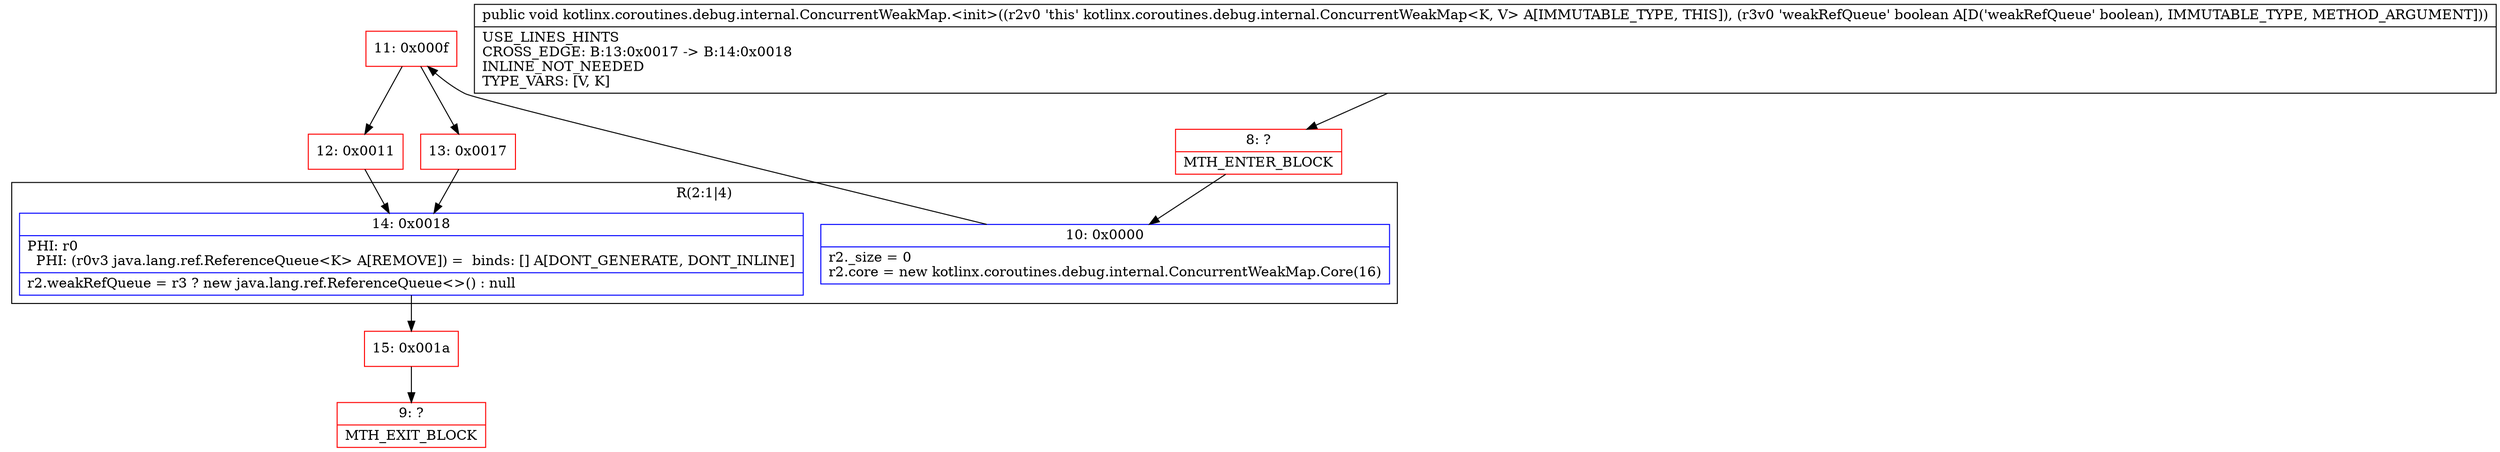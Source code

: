 digraph "CFG forkotlinx.coroutines.debug.internal.ConcurrentWeakMap.\<init\>(Z)V" {
subgraph cluster_Region_1242150198 {
label = "R(2:1|4)";
node [shape=record,color=blue];
Node_10 [shape=record,label="{10\:\ 0x0000|r2._size = 0\lr2.core = new kotlinx.coroutines.debug.internal.ConcurrentWeakMap.Core(16)\l}"];
Node_14 [shape=record,label="{14\:\ 0x0018|PHI: r0 \l  PHI: (r0v3 java.lang.ref.ReferenceQueue\<K\> A[REMOVE]) =  binds: [] A[DONT_GENERATE, DONT_INLINE]\l|r2.weakRefQueue = r3 ? new java.lang.ref.ReferenceQueue\<\>() : null\l}"];
}
Node_8 [shape=record,color=red,label="{8\:\ ?|MTH_ENTER_BLOCK\l}"];
Node_11 [shape=record,color=red,label="{11\:\ 0x000f}"];
Node_12 [shape=record,color=red,label="{12\:\ 0x0011}"];
Node_15 [shape=record,color=red,label="{15\:\ 0x001a}"];
Node_9 [shape=record,color=red,label="{9\:\ ?|MTH_EXIT_BLOCK\l}"];
Node_13 [shape=record,color=red,label="{13\:\ 0x0017}"];
MethodNode[shape=record,label="{public void kotlinx.coroutines.debug.internal.ConcurrentWeakMap.\<init\>((r2v0 'this' kotlinx.coroutines.debug.internal.ConcurrentWeakMap\<K, V\> A[IMMUTABLE_TYPE, THIS]), (r3v0 'weakRefQueue' boolean A[D('weakRefQueue' boolean), IMMUTABLE_TYPE, METHOD_ARGUMENT]))  | USE_LINES_HINTS\lCROSS_EDGE: B:13:0x0017 \-\> B:14:0x0018\lINLINE_NOT_NEEDED\lTYPE_VARS: [V, K]\l}"];
MethodNode -> Node_8;Node_10 -> Node_11;
Node_14 -> Node_15;
Node_8 -> Node_10;
Node_11 -> Node_12;
Node_11 -> Node_13;
Node_12 -> Node_14;
Node_15 -> Node_9;
Node_13 -> Node_14;
}


